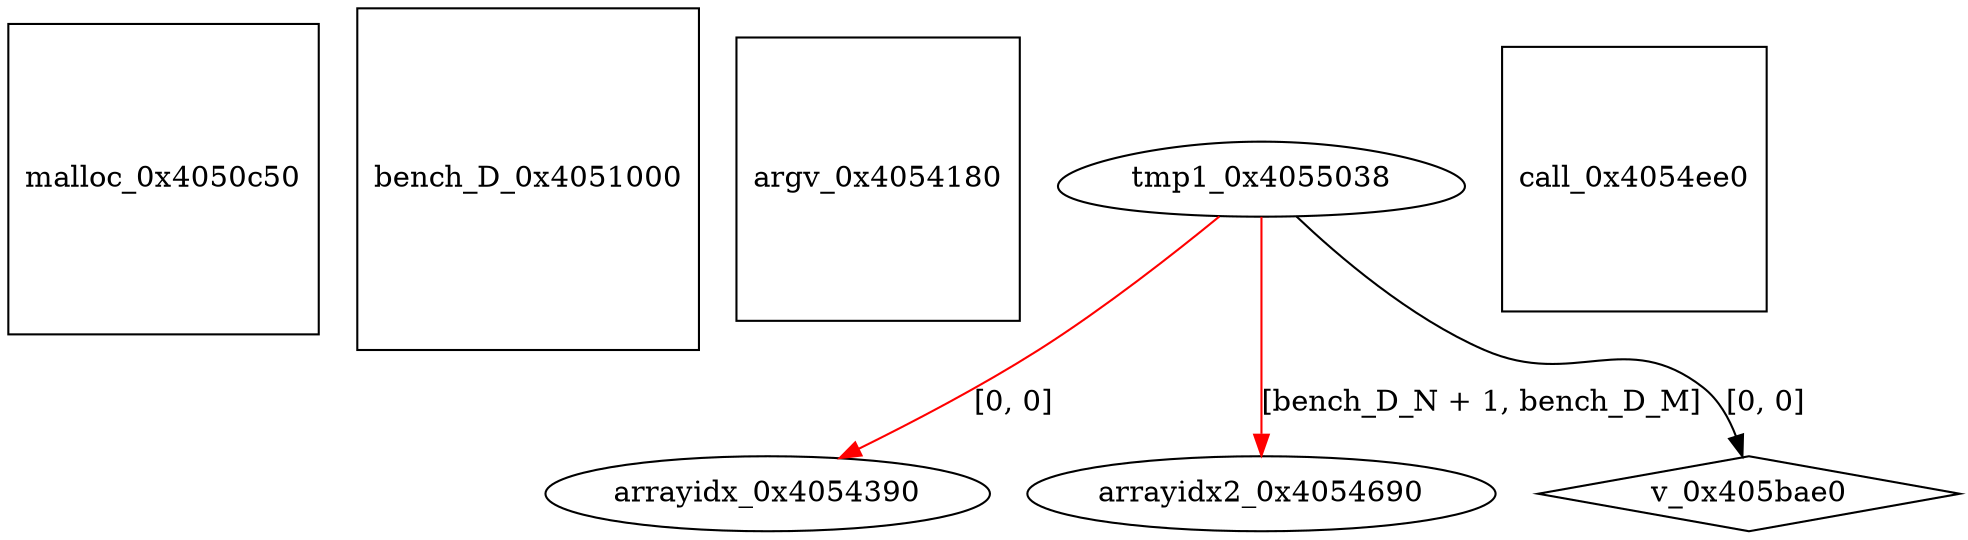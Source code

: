 digraph grafico {
"malloc_0x4050c50" [shape=square];
"bench_D_0x4051000" [shape=square];
"argv_0x4054180" [shape=square];
"arrayidx_0x4054390" [shape=ellipse];
"tmp1_0x4055038" -> "arrayidx_0x4054390" [label="[0, 0]",color=red];
"arrayidx2_0x4054690" [shape=ellipse];
"tmp1_0x4055038" -> "arrayidx2_0x4054690" [label="[bench_D_N + 1, bench_D_M]",color=red];
"call_0x4054ee0" [shape=square];
"tmp1_0x4055038" [shape=egg];
"v_0x405bae0" [shape=diamond];
"tmp1_0x4055038" -> "v_0x405bae0" [label="[0, 0]"];
}